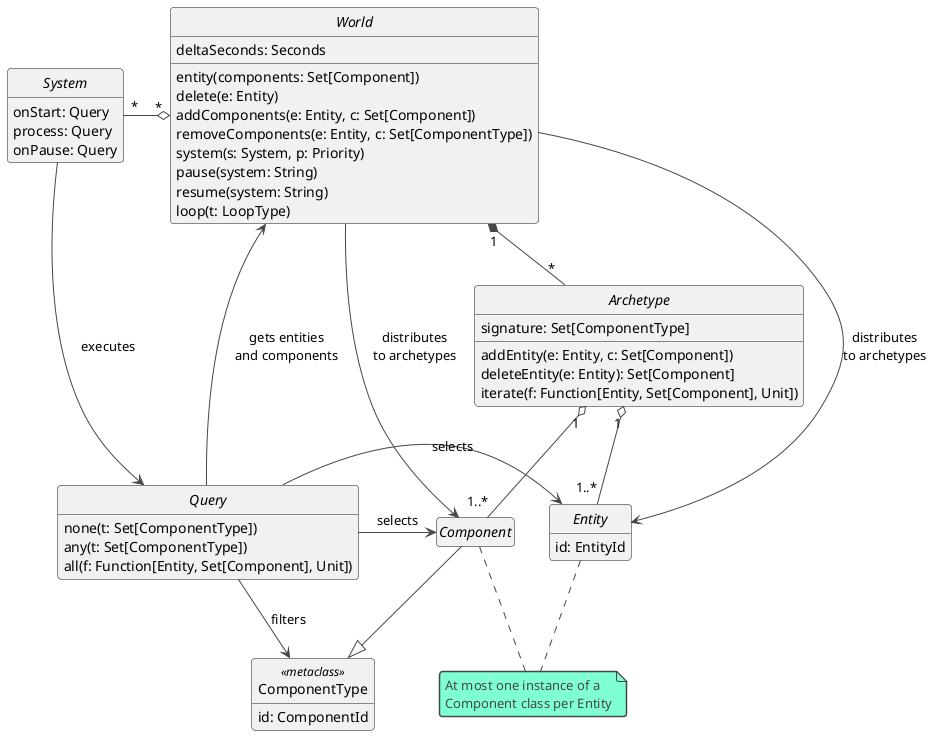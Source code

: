 @startuml

!theme vibrant

interface World {
    deltaSeconds: Seconds
    entity(components: Set[Component])
    delete(e: Entity)
    addComponents(e: Entity, c: Set[Component])
    removeComponents(e: Entity, c: Set[ComponentType])
    system(s: System, p: Priority)
    pause(system: String)
    resume(system: String)
    loop(t: LoopType)
}

interface System {
    onStart: Query
    process: Query
    onPause: Query
}

interface Query {
    none(t: Set[ComponentType])
    any(t: Set[ComponentType])
    all(f: Function[Entity, Set[Component], Unit])
}

interface Archetype {
    signature: Set[ComponentType]
    addEntity(e: Entity, c: Set[Component])
    deleteEntity(e: Entity): Set[Component]
    iterate(f: Function[Entity, Set[Component], Unit])
}

class ComponentType <<metaclass>> {
    id: ComponentId
}

interface Component

interface Entity {
    id: EntityId
}

System "*" -o "*" World
World <-- Query : gets entities\nand components
World --> Component : distributes\nto archetypes
World "1" *-- "*" Archetype
World --> Entity : distributes\nto archetypes
Query --> ComponentType : filters
Query -> Component : selects
Query -> Entity : selects
Archetype "1" o-- "1..*" Component
Archetype "1" o-- "1..*" Entity
Component --|> ComponentType
System -> Query : executes

note "At most one instance of a\nComponent class per Entity" as N1
Component .. N1
Entity .. N1

hide empty members
hide interface circle
hide class circle

@enduml